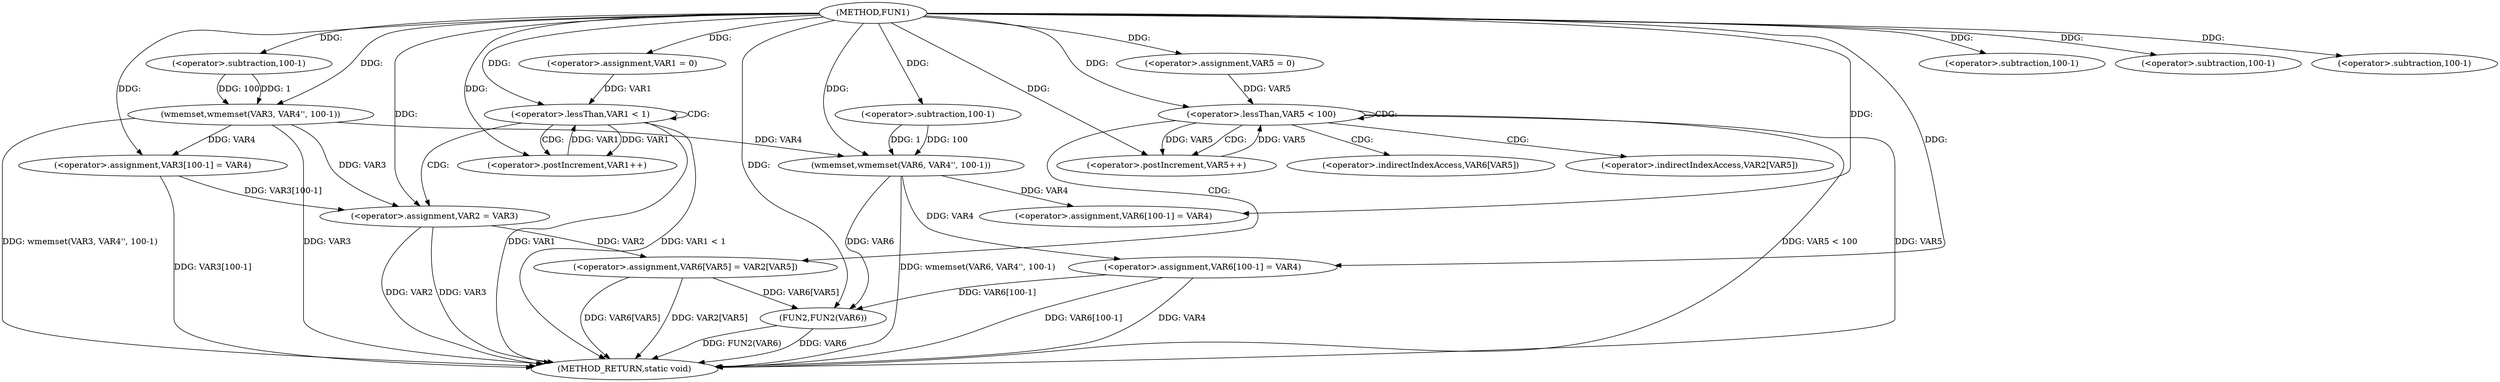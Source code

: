 digraph FUN1 {  
"1000100" [label = "(METHOD,FUN1)" ]
"1000173" [label = "(METHOD_RETURN,static void)" ]
"1000105" [label = "(wmemset,wmemset(VAR3, VAR4'', 100-1))" ]
"1000108" [label = "(<operator>.subtraction,100-1)" ]
"1000111" [label = "(<operator>.assignment,VAR3[100-1] = VAR4)" ]
"1000114" [label = "(<operator>.subtraction,100-1)" ]
"1000119" [label = "(<operator>.assignment,VAR1 = 0)" ]
"1000122" [label = "(<operator>.lessThan,VAR1 < 1)" ]
"1000125" [label = "(<operator>.postIncrement,VAR1++)" ]
"1000128" [label = "(<operator>.assignment,VAR2 = VAR3)" ]
"1000134" [label = "(wmemset,wmemset(VAR6, VAR4'', 100-1))" ]
"1000137" [label = "(<operator>.subtraction,100-1)" ]
"1000140" [label = "(<operator>.assignment,VAR6[100-1] = VAR4)" ]
"1000143" [label = "(<operator>.subtraction,100-1)" ]
"1000148" [label = "(<operator>.assignment,VAR5 = 0)" ]
"1000151" [label = "(<operator>.lessThan,VAR5 < 100)" ]
"1000154" [label = "(<operator>.postIncrement,VAR5++)" ]
"1000157" [label = "(<operator>.assignment,VAR6[VAR5] = VAR2[VAR5])" ]
"1000164" [label = "(<operator>.assignment,VAR6[100-1] = VAR4)" ]
"1000167" [label = "(<operator>.subtraction,100-1)" ]
"1000171" [label = "(FUN2,FUN2(VAR6))" ]
"1000158" [label = "(<operator>.indirectIndexAccess,VAR6[VAR5])" ]
"1000161" [label = "(<operator>.indirectIndexAccess,VAR2[VAR5])" ]
  "1000171" -> "1000173"  [ label = "DDG: VAR6"] 
  "1000151" -> "1000173"  [ label = "DDG: VAR5 < 100"] 
  "1000105" -> "1000173"  [ label = "DDG: wmemset(VAR3, VAR4'', 100-1)"] 
  "1000122" -> "1000173"  [ label = "DDG: VAR1"] 
  "1000151" -> "1000173"  [ label = "DDG: VAR5"] 
  "1000111" -> "1000173"  [ label = "DDG: VAR3[100-1]"] 
  "1000164" -> "1000173"  [ label = "DDG: VAR4"] 
  "1000105" -> "1000173"  [ label = "DDG: VAR3"] 
  "1000164" -> "1000173"  [ label = "DDG: VAR6[100-1]"] 
  "1000128" -> "1000173"  [ label = "DDG: VAR3"] 
  "1000128" -> "1000173"  [ label = "DDG: VAR2"] 
  "1000157" -> "1000173"  [ label = "DDG: VAR6[VAR5]"] 
  "1000134" -> "1000173"  [ label = "DDG: wmemset(VAR6, VAR4'', 100-1)"] 
  "1000122" -> "1000173"  [ label = "DDG: VAR1 < 1"] 
  "1000171" -> "1000173"  [ label = "DDG: FUN2(VAR6)"] 
  "1000157" -> "1000173"  [ label = "DDG: VAR2[VAR5]"] 
  "1000100" -> "1000105"  [ label = "DDG: "] 
  "1000108" -> "1000105"  [ label = "DDG: 100"] 
  "1000108" -> "1000105"  [ label = "DDG: 1"] 
  "1000100" -> "1000108"  [ label = "DDG: "] 
  "1000105" -> "1000111"  [ label = "DDG: VAR4"] 
  "1000100" -> "1000111"  [ label = "DDG: "] 
  "1000100" -> "1000114"  [ label = "DDG: "] 
  "1000100" -> "1000119"  [ label = "DDG: "] 
  "1000125" -> "1000122"  [ label = "DDG: VAR1"] 
  "1000119" -> "1000122"  [ label = "DDG: VAR1"] 
  "1000100" -> "1000122"  [ label = "DDG: "] 
  "1000122" -> "1000125"  [ label = "DDG: VAR1"] 
  "1000100" -> "1000125"  [ label = "DDG: "] 
  "1000111" -> "1000128"  [ label = "DDG: VAR3[100-1]"] 
  "1000105" -> "1000128"  [ label = "DDG: VAR3"] 
  "1000100" -> "1000128"  [ label = "DDG: "] 
  "1000100" -> "1000134"  [ label = "DDG: "] 
  "1000105" -> "1000134"  [ label = "DDG: VAR4"] 
  "1000137" -> "1000134"  [ label = "DDG: 100"] 
  "1000137" -> "1000134"  [ label = "DDG: 1"] 
  "1000100" -> "1000137"  [ label = "DDG: "] 
  "1000134" -> "1000140"  [ label = "DDG: VAR4"] 
  "1000100" -> "1000140"  [ label = "DDG: "] 
  "1000100" -> "1000143"  [ label = "DDG: "] 
  "1000100" -> "1000148"  [ label = "DDG: "] 
  "1000154" -> "1000151"  [ label = "DDG: VAR5"] 
  "1000148" -> "1000151"  [ label = "DDG: VAR5"] 
  "1000100" -> "1000151"  [ label = "DDG: "] 
  "1000151" -> "1000154"  [ label = "DDG: VAR5"] 
  "1000100" -> "1000154"  [ label = "DDG: "] 
  "1000128" -> "1000157"  [ label = "DDG: VAR2"] 
  "1000100" -> "1000164"  [ label = "DDG: "] 
  "1000134" -> "1000164"  [ label = "DDG: VAR4"] 
  "1000100" -> "1000167"  [ label = "DDG: "] 
  "1000157" -> "1000171"  [ label = "DDG: VAR6[VAR5]"] 
  "1000134" -> "1000171"  [ label = "DDG: VAR6"] 
  "1000164" -> "1000171"  [ label = "DDG: VAR6[100-1]"] 
  "1000100" -> "1000171"  [ label = "DDG: "] 
  "1000122" -> "1000128"  [ label = "CDG: "] 
  "1000122" -> "1000125"  [ label = "CDG: "] 
  "1000122" -> "1000122"  [ label = "CDG: "] 
  "1000151" -> "1000154"  [ label = "CDG: "] 
  "1000151" -> "1000161"  [ label = "CDG: "] 
  "1000151" -> "1000151"  [ label = "CDG: "] 
  "1000151" -> "1000157"  [ label = "CDG: "] 
  "1000151" -> "1000158"  [ label = "CDG: "] 
}
